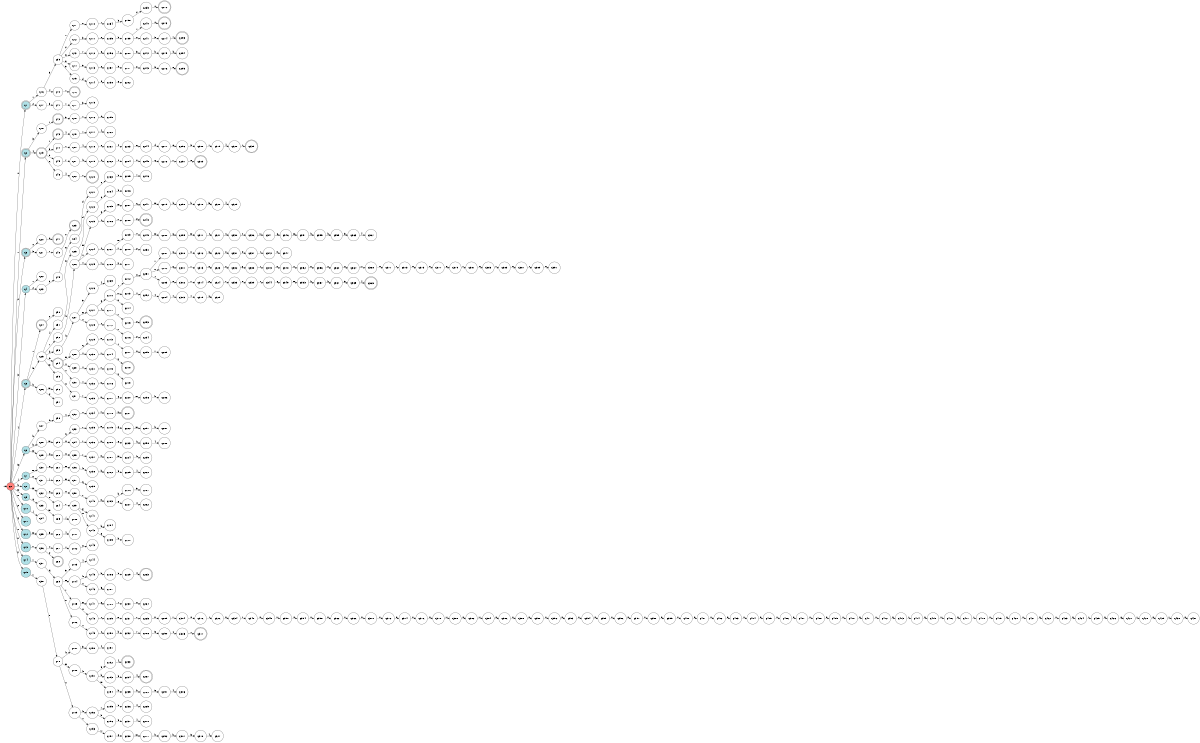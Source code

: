 digraph APTAALF {
__start0 [style = invis, shape = none, label = "", width = 0, height = 0];

rankdir=LR;
size="8,5";

s0 [style="filled", color="black", fillcolor="#ff817b" shape="circle", label="q0"];
s1 [style="rounded,filled", color="black", fillcolor="powderblue" shape="doublecircle", label="q1"];
s2 [style="rounded,filled", color="black", fillcolor="powderblue" shape="doublecircle", label="q2"];
s3 [style="rounded,filled", color="black", fillcolor="powderblue" shape="doublecircle", label="q3"];
s4 [style="filled", color="black", fillcolor="powderblue" shape="circle", label="q4"];
s5 [style="rounded,filled", color="black", fillcolor="powderblue" shape="doublecircle", label="q5"];
s6 [style="filled", color="black", fillcolor="powderblue" shape="circle", label="q6"];
s7 [style="filled", color="black", fillcolor="powderblue" shape="circle", label="q7"];
s8 [style="filled", color="black", fillcolor="powderblue" shape="circle", label="q8"];
s9 [style="filled", color="black", fillcolor="powderblue" shape="circle", label="q9"];
s10 [style="filled", color="black", fillcolor="powderblue" shape="circle", label="q10"];
s11 [style="filled", color="black", fillcolor="powderblue" shape="circle", label="q11"];
s12 [style="filled", color="black", fillcolor="powderblue" shape="circle", label="q12"];
s13 [style="filled", color="black", fillcolor="powderblue" shape="circle", label="q13"];
s14 [style="filled", color="black", fillcolor="powderblue" shape="circle", label="q14"];
s15 [style="filled", color="black", fillcolor="powderblue" shape="circle", label="q15"];
s16 [style="filled", color="black", fillcolor="white" shape="circle", label="q16"];
s17 [style="filled", color="black", fillcolor="white" shape="circle", label="q17"];
s18 [style="filled", color="black", fillcolor="white" shape="circle", label="q18"];
s19 [style="rounded,filled", color="black", fillcolor="white" shape="doublecircle", label="q19"];
s20 [style="filled", color="black", fillcolor="white" shape="circle", label="q20"];
s21 [style="filled", color="black", fillcolor="white" shape="circle", label="q21"];
s22 [style="filled", color="black", fillcolor="white" shape="circle", label="q22"];
s23 [style="filled", color="black", fillcolor="white" shape="circle", label="q23"];
s24 [style="rounded,filled", color="black", fillcolor="white" shape="doublecircle", label="q24"];
s25 [style="filled", color="black", fillcolor="white" shape="circle", label="q25"];
s26 [style="filled", color="black", fillcolor="white" shape="circle", label="q26"];
s27 [style="filled", color="black", fillcolor="white" shape="circle", label="q27"];
s28 [style="filled", color="black", fillcolor="white" shape="circle", label="q28"];
s29 [style="filled", color="black", fillcolor="white" shape="circle", label="q29"];
s30 [style="filled", color="black", fillcolor="white" shape="circle", label="q30"];
s31 [style="filled", color="black", fillcolor="white" shape="circle", label="q31"];
s32 [style="filled", color="black", fillcolor="white" shape="circle", label="q32"];
s33 [style="filled", color="black", fillcolor="white" shape="circle", label="q33"];
s34 [style="filled", color="black", fillcolor="white" shape="circle", label="q34"];
s35 [style="filled", color="black", fillcolor="white" shape="circle", label="q35"];
s36 [style="filled", color="black", fillcolor="white" shape="circle", label="q36"];
s37 [style="filled", color="black", fillcolor="white" shape="circle", label="q37"];
s38 [style="filled", color="black", fillcolor="white" shape="circle", label="q38"];
s39 [style="filled", color="black", fillcolor="white" shape="circle", label="q39"];
s40 [style="filled", color="black", fillcolor="white" shape="circle", label="q40"];
s41 [style="filled", color="black", fillcolor="white" shape="circle", label="q41"];
s42 [style="rounded,filled", color="black", fillcolor="white" shape="doublecircle", label="q42"];
s43 [style="rounded,filled", color="black", fillcolor="white" shape="doublecircle", label="q43"];
s44 [style="filled", color="black", fillcolor="white" shape="circle", label="q44"];
s45 [style="filled", color="black", fillcolor="white" shape="circle", label="q45"];
s46 [style="filled", color="black", fillcolor="white" shape="circle", label="q46"];
s47 [style="rounded,filled", color="black", fillcolor="white" shape="doublecircle", label="q47"];
s48 [style="filled", color="black", fillcolor="white" shape="circle", label="q48"];
s49 [style="filled", color="black", fillcolor="white" shape="circle", label="q49"];
s50 [style="filled", color="black", fillcolor="white" shape="circle", label="q50"];
s51 [style="filled", color="black", fillcolor="white" shape="circle", label="q51"];
s52 [style="filled", color="black", fillcolor="white" shape="circle", label="q52"];
s53 [style="filled", color="black", fillcolor="white" shape="circle", label="q53"];
s54 [style="rounded,filled", color="black", fillcolor="white" shape="doublecircle", label="q54"];
s55 [style="filled", color="black", fillcolor="white" shape="circle", label="q55"];
s56 [style="filled", color="black", fillcolor="white" shape="circle", label="q56"];
s57 [style="filled", color="black", fillcolor="white" shape="circle", label="q57"];
s58 [style="filled", color="black", fillcolor="white" shape="circle", label="q58"];
s59 [style="filled", color="black", fillcolor="white" shape="circle", label="q59"];
s60 [style="filled", color="black", fillcolor="white" shape="circle", label="q60"];
s61 [style="filled", color="black", fillcolor="white" shape="circle", label="q61"];
s62 [style="filled", color="black", fillcolor="white" shape="circle", label="q62"];
s63 [style="filled", color="black", fillcolor="white" shape="circle", label="q63"];
s64 [style="filled", color="black", fillcolor="white" shape="circle", label="q64"];
s65 [style="filled", color="black", fillcolor="white" shape="circle", label="q65"];
s66 [style="filled", color="black", fillcolor="white" shape="circle", label="q66"];
s67 [style="filled", color="black", fillcolor="white" shape="circle", label="q67"];
s68 [style="rounded,filled", color="black", fillcolor="white" shape="doublecircle", label="q68"];
s69 [style="filled", color="black", fillcolor="white" shape="circle", label="q69"];
s70 [style="filled", color="black", fillcolor="white" shape="circle", label="q70"];
s71 [style="filled", color="black", fillcolor="white" shape="circle", label="q71"];
s72 [style="filled", color="black", fillcolor="white" shape="circle", label="q72"];
s73 [style="filled", color="black", fillcolor="white" shape="circle", label="q73"];
s74 [style="filled", color="black", fillcolor="white" shape="circle", label="q74"];
s75 [style="filled", color="black", fillcolor="white" shape="circle", label="q75"];
s76 [style="rounded,filled", color="black", fillcolor="white" shape="doublecircle", label="q76"];
s77 [style="filled", color="black", fillcolor="white" shape="circle", label="q77"];
s78 [style="filled", color="black", fillcolor="white" shape="circle", label="q78"];
s79 [style="filled", color="black", fillcolor="white" shape="circle", label="q79"];
s80 [style="filled", color="black", fillcolor="white" shape="circle", label="q80"];
s81 [style="filled", color="black", fillcolor="white" shape="circle", label="q81"];
s82 [style="filled", color="black", fillcolor="white" shape="circle", label="q82"];
s83 [style="rounded,filled", color="black", fillcolor="white" shape="doublecircle", label="q83"];
s84 [style="filled", color="black", fillcolor="white" shape="circle", label="q84"];
s85 [style="filled", color="black", fillcolor="white" shape="circle", label="q85"];
s86 [style="filled", color="black", fillcolor="white" shape="circle", label="q86"];
s87 [style="filled", color="black", fillcolor="white" shape="circle", label="q87"];
s88 [style="filled", color="black", fillcolor="white" shape="circle", label="q88"];
s89 [style="filled", color="black", fillcolor="white" shape="circle", label="q89"];
s90 [style="filled", color="black", fillcolor="white" shape="circle", label="q90"];
s91 [style="filled", color="black", fillcolor="white" shape="circle", label="q91"];
s92 [style="filled", color="black", fillcolor="white" shape="circle", label="q92"];
s93 [style="filled", color="black", fillcolor="white" shape="circle", label="q93"];
s94 [style="filled", color="black", fillcolor="white" shape="circle", label="q94"];
s95 [style="filled", color="black", fillcolor="white" shape="circle", label="q95"];
s96 [style="filled", color="black", fillcolor="white" shape="circle", label="q96"];
s97 [style="filled", color="black", fillcolor="white" shape="circle", label="q97"];
s98 [style="filled", color="black", fillcolor="white" shape="circle", label="q98"];
s99 [style="filled", color="black", fillcolor="white" shape="circle", label="q99"];
s100 [style="filled", color="black", fillcolor="white" shape="circle", label="q100"];
s101 [style="filled", color="black", fillcolor="white" shape="circle", label="q101"];
s102 [style="filled", color="black", fillcolor="white" shape="circle", label="q102"];
s103 [style="filled", color="black", fillcolor="white" shape="circle", label="q103"];
s104 [style="filled", color="black", fillcolor="white" shape="circle", label="q104"];
s105 [style="filled", color="black", fillcolor="white" shape="circle", label="q105"];
s106 [style="filled", color="black", fillcolor="white" shape="circle", label="q106"];
s107 [style="filled", color="black", fillcolor="white" shape="circle", label="q107"];
s108 [style="filled", color="black", fillcolor="white" shape="circle", label="q108"];
s109 [style="filled", color="black", fillcolor="white" shape="circle", label="q109"];
s110 [style="filled", color="black", fillcolor="white" shape="circle", label="q110"];
s111 [style="filled", color="black", fillcolor="white" shape="circle", label="q111"];
s112 [style="filled", color="black", fillcolor="white" shape="circle", label="q112"];
s113 [style="filled", color="black", fillcolor="white" shape="circle", label="q113"];
s114 [style="filled", color="black", fillcolor="white" shape="circle", label="q114"];
s115 [style="filled", color="black", fillcolor="white" shape="circle", label="q115"];
s116 [style="filled", color="black", fillcolor="white" shape="circle", label="q116"];
s117 [style="filled", color="black", fillcolor="white" shape="circle", label="q117"];
s118 [style="filled", color="black", fillcolor="white" shape="circle", label="q118"];
s119 [style="filled", color="black", fillcolor="white" shape="circle", label="q119"];
s120 [style="rounded,filled", color="black", fillcolor="white" shape="doublecircle", label="q120"];
s121 [style="filled", color="black", fillcolor="white" shape="circle", label="q121"];
s122 [style="filled", color="black", fillcolor="white" shape="circle", label="q122"];
s123 [style="filled", color="black", fillcolor="white" shape="circle", label="q123"];
s124 [style="filled", color="black", fillcolor="white" shape="circle", label="q124"];
s125 [style="filled", color="black", fillcolor="white" shape="circle", label="q125"];
s126 [style="filled", color="black", fillcolor="white" shape="circle", label="q126"];
s127 [style="filled", color="black", fillcolor="white" shape="circle", label="q127"];
s128 [style="filled", color="black", fillcolor="white" shape="circle", label="q128"];
s129 [style="filled", color="black", fillcolor="white" shape="circle", label="q129"];
s130 [style="filled", color="black", fillcolor="white" shape="circle", label="q130"];
s131 [style="filled", color="black", fillcolor="white" shape="circle", label="q131"];
s132 [style="filled", color="black", fillcolor="white" shape="circle", label="q132"];
s133 [style="filled", color="black", fillcolor="white" shape="circle", label="q133"];
s134 [style="filled", color="black", fillcolor="white" shape="circle", label="q134"];
s135 [style="filled", color="black", fillcolor="white" shape="circle", label="q135"];
s136 [style="filled", color="black", fillcolor="white" shape="circle", label="q136"];
s137 [style="filled", color="black", fillcolor="white" shape="circle", label="q137"];
s138 [style="filled", color="black", fillcolor="white" shape="circle", label="q138"];
s139 [style="filled", color="black", fillcolor="white" shape="circle", label="q139"];
s140 [style="filled", color="black", fillcolor="white" shape="circle", label="q140"];
s141 [style="filled", color="black", fillcolor="white" shape="circle", label="q141"];
s142 [style="filled", color="black", fillcolor="white" shape="circle", label="q142"];
s143 [style="filled", color="black", fillcolor="white" shape="circle", label="q143"];
s144 [style="filled", color="black", fillcolor="white" shape="circle", label="q144"];
s145 [style="filled", color="black", fillcolor="white" shape="circle", label="q145"];
s146 [style="filled", color="black", fillcolor="white" shape="circle", label="q146"];
s147 [style="filled", color="black", fillcolor="white" shape="circle", label="q147"];
s148 [style="filled", color="black", fillcolor="white" shape="circle", label="q148"];
s149 [style="filled", color="black", fillcolor="white" shape="circle", label="q149"];
s150 [style="filled", color="black", fillcolor="white" shape="circle", label="q150"];
s151 [style="filled", color="black", fillcolor="white" shape="circle", label="q151"];
s152 [style="filled", color="black", fillcolor="white" shape="circle", label="q152"];
s153 [style="filled", color="black", fillcolor="white" shape="circle", label="q153"];
s154 [style="filled", color="black", fillcolor="white" shape="circle", label="q154"];
s155 [style="filled", color="black", fillcolor="white" shape="circle", label="q155"];
s156 [style="filled", color="black", fillcolor="white" shape="circle", label="q156"];
s157 [style="filled", color="black", fillcolor="white" shape="circle", label="q157"];
s158 [style="filled", color="black", fillcolor="white" shape="circle", label="q158"];
s159 [style="filled", color="black", fillcolor="white" shape="circle", label="q159"];
s160 [style="filled", color="black", fillcolor="white" shape="circle", label="q160"];
s161 [style="filled", color="black", fillcolor="white" shape="circle", label="q161"];
s162 [style="filled", color="black", fillcolor="white" shape="circle", label="q162"];
s163 [style="filled", color="black", fillcolor="white" shape="circle", label="q163"];
s164 [style="filled", color="black", fillcolor="white" shape="circle", label="q164"];
s165 [style="filled", color="black", fillcolor="white" shape="circle", label="q165"];
s166 [style="filled", color="black", fillcolor="white" shape="circle", label="q166"];
s167 [style="filled", color="black", fillcolor="white" shape="circle", label="q167"];
s168 [style="filled", color="black", fillcolor="white" shape="circle", label="q168"];
s169 [style="filled", color="black", fillcolor="white" shape="circle", label="q169"];
s170 [style="filled", color="black", fillcolor="white" shape="circle", label="q170"];
s171 [style="filled", color="black", fillcolor="white" shape="circle", label="q171"];
s172 [style="filled", color="black", fillcolor="white" shape="circle", label="q172"];
s173 [style="filled", color="black", fillcolor="white" shape="circle", label="q173"];
s174 [style="filled", color="black", fillcolor="white" shape="circle", label="q174"];
s175 [style="filled", color="black", fillcolor="white" shape="circle", label="q175"];
s176 [style="filled", color="black", fillcolor="white" shape="circle", label="q176"];
s177 [style="filled", color="black", fillcolor="white" shape="circle", label="q177"];
s178 [style="filled", color="black", fillcolor="white" shape="circle", label="q178"];
s179 [style="filled", color="black", fillcolor="white" shape="circle", label="q179"];
s180 [style="filled", color="black", fillcolor="white" shape="circle", label="q180"];
s181 [style="filled", color="black", fillcolor="white" shape="circle", label="q181"];
s182 [style="filled", color="black", fillcolor="white" shape="circle", label="q182"];
s183 [style="filled", color="black", fillcolor="white" shape="circle", label="q183"];
s184 [style="filled", color="black", fillcolor="white" shape="circle", label="q184"];
s185 [style="filled", color="black", fillcolor="white" shape="circle", label="q185"];
s186 [style="filled", color="black", fillcolor="white" shape="circle", label="q186"];
s187 [style="filled", color="black", fillcolor="white" shape="circle", label="q187"];
s188 [style="filled", color="black", fillcolor="white" shape="circle", label="q188"];
s189 [style="filled", color="black", fillcolor="white" shape="circle", label="q189"];
s190 [style="filled", color="black", fillcolor="white" shape="circle", label="q190"];
s191 [style="filled", color="black", fillcolor="white" shape="circle", label="q191"];
s192 [style="filled", color="black", fillcolor="white" shape="circle", label="q192"];
s193 [style="filled", color="black", fillcolor="white" shape="circle", label="q193"];
s194 [style="filled", color="black", fillcolor="white" shape="circle", label="q194"];
s195 [style="filled", color="black", fillcolor="white" shape="circle", label="q195"];
s196 [style="filled", color="black", fillcolor="white" shape="circle", label="q196"];
s197 [style="filled", color="black", fillcolor="white" shape="circle", label="q197"];
s198 [style="filled", color="black", fillcolor="white" shape="circle", label="q198"];
s199 [style="filled", color="black", fillcolor="white" shape="circle", label="q199"];
s200 [style="filled", color="black", fillcolor="white" shape="circle", label="q200"];
s201 [style="filled", color="black", fillcolor="white" shape="circle", label="q201"];
s202 [style="filled", color="black", fillcolor="white" shape="circle", label="q202"];
s203 [style="filled", color="black", fillcolor="white" shape="circle", label="q203"];
s204 [style="filled", color="black", fillcolor="white" shape="circle", label="q204"];
s205 [style="filled", color="black", fillcolor="white" shape="circle", label="q205"];
s206 [style="filled", color="black", fillcolor="white" shape="circle", label="q206"];
s207 [style="filled", color="black", fillcolor="white" shape="circle", label="q207"];
s208 [style="filled", color="black", fillcolor="white" shape="circle", label="q208"];
s209 [style="filled", color="black", fillcolor="white" shape="circle", label="q209"];
s210 [style="filled", color="black", fillcolor="white" shape="circle", label="q210"];
s211 [style="filled", color="black", fillcolor="white" shape="circle", label="q211"];
s212 [style="filled", color="black", fillcolor="white" shape="circle", label="q212"];
s213 [style="filled", color="black", fillcolor="white" shape="circle", label="q213"];
s214 [style="filled", color="black", fillcolor="white" shape="circle", label="q214"];
s215 [style="filled", color="black", fillcolor="white" shape="circle", label="q215"];
s216 [style="filled", color="black", fillcolor="white" shape="circle", label="q216"];
s217 [style="filled", color="black", fillcolor="white" shape="circle", label="q217"];
s218 [style="rounded,filled", color="black", fillcolor="white" shape="doublecircle", label="q218"];
s219 [style="filled", color="black", fillcolor="white" shape="circle", label="q219"];
s220 [style="filled", color="black", fillcolor="white" shape="circle", label="q220"];
s221 [style="rounded,filled", color="black", fillcolor="white" shape="doublecircle", label="q221"];
s222 [style="filled", color="black", fillcolor="white" shape="circle", label="q222"];
s223 [style="filled", color="black", fillcolor="white" shape="circle", label="q223"];
s224 [style="filled", color="black", fillcolor="white" shape="circle", label="q224"];
s225 [style="filled", color="black", fillcolor="white" shape="circle", label="q225"];
s226 [style="filled", color="black", fillcolor="white" shape="circle", label="q226"];
s227 [style="filled", color="black", fillcolor="white" shape="circle", label="q227"];
s228 [style="filled", color="black", fillcolor="white" shape="circle", label="q228"];
s229 [style="filled", color="black", fillcolor="white" shape="circle", label="q229"];
s230 [style="filled", color="black", fillcolor="white" shape="circle", label="q230"];
s231 [style="filled", color="black", fillcolor="white" shape="circle", label="q231"];
s232 [style="filled", color="black", fillcolor="white" shape="circle", label="q232"];
s233 [style="rounded,filled", color="black", fillcolor="white" shape="doublecircle", label="q233"];
s234 [style="filled", color="black", fillcolor="white" shape="circle", label="q234"];
s235 [style="filled", color="black", fillcolor="white" shape="circle", label="q235"];
s236 [style="filled", color="black", fillcolor="white" shape="circle", label="q236"];
s237 [style="filled", color="black", fillcolor="white" shape="circle", label="q237"];
s238 [style="filled", color="black", fillcolor="white" shape="circle", label="q238"];
s239 [style="filled", color="black", fillcolor="white" shape="circle", label="q239"];
s240 [style="filled", color="black", fillcolor="white" shape="circle", label="q240"];
s241 [style="filled", color="black", fillcolor="white" shape="circle", label="q241"];
s242 [style="filled", color="black", fillcolor="white" shape="circle", label="q242"];
s243 [style="filled", color="black", fillcolor="white" shape="circle", label="q243"];
s244 [style="filled", color="black", fillcolor="white" shape="circle", label="q244"];
s245 [style="filled", color="black", fillcolor="white" shape="circle", label="q245"];
s246 [style="filled", color="black", fillcolor="white" shape="circle", label="q246"];
s247 [style="filled", color="black", fillcolor="white" shape="circle", label="q247"];
s248 [style="rounded,filled", color="black", fillcolor="white" shape="doublecircle", label="q248"];
s249 [style="filled", color="black", fillcolor="white" shape="circle", label="q249"];
s250 [style="filled", color="black", fillcolor="white" shape="circle", label="q250"];
s251 [style="filled", color="black", fillcolor="white" shape="circle", label="q251"];
s252 [style="filled", color="black", fillcolor="white" shape="circle", label="q252"];
s253 [style="rounded,filled", color="black", fillcolor="white" shape="doublecircle", label="q253"];
s254 [style="filled", color="black", fillcolor="white" shape="circle", label="q254"];
s255 [style="filled", color="black", fillcolor="white" shape="circle", label="q255"];
s256 [style="filled", color="black", fillcolor="white" shape="circle", label="q256"];
s257 [style="filled", color="black", fillcolor="white" shape="circle", label="q257"];
s258 [style="filled", color="black", fillcolor="white" shape="circle", label="q258"];
s259 [style="filled", color="black", fillcolor="white" shape="circle", label="q259"];
s260 [style="filled", color="black", fillcolor="white" shape="circle", label="q260"];
s261 [style="filled", color="black", fillcolor="white" shape="circle", label="q261"];
s262 [style="filled", color="black", fillcolor="white" shape="circle", label="q262"];
s263 [style="rounded,filled", color="black", fillcolor="white" shape="doublecircle", label="q263"];
s264 [style="filled", color="black", fillcolor="white" shape="circle", label="q264"];
s265 [style="filled", color="black", fillcolor="white" shape="circle", label="q265"];
s266 [style="filled", color="black", fillcolor="white" shape="circle", label="q266"];
s267 [style="rounded,filled", color="black", fillcolor="white" shape="doublecircle", label="q267"];
s268 [style="filled", color="black", fillcolor="white" shape="circle", label="q268"];
s269 [style="filled", color="black", fillcolor="white" shape="circle", label="q269"];
s270 [style="filled", color="black", fillcolor="white" shape="circle", label="q270"];
s271 [style="filled", color="black", fillcolor="white" shape="circle", label="q271"];
s272 [style="rounded,filled", color="black", fillcolor="white" shape="doublecircle", label="q272"];
s273 [style="rounded,filled", color="black", fillcolor="white" shape="doublecircle", label="q273"];
s274 [style="filled", color="black", fillcolor="white" shape="circle", label="q274"];
s275 [style="filled", color="black", fillcolor="white" shape="circle", label="q275"];
s276 [style="filled", color="black", fillcolor="white" shape="circle", label="q276"];
s277 [style="filled", color="black", fillcolor="white" shape="circle", label="q277"];
s278 [style="filled", color="black", fillcolor="white" shape="circle", label="q278"];
s279 [style="filled", color="black", fillcolor="white" shape="circle", label="q279"];
s280 [style="filled", color="black", fillcolor="white" shape="circle", label="q280"];
s281 [style="filled", color="black", fillcolor="white" shape="circle", label="q281"];
s282 [style="filled", color="black", fillcolor="white" shape="circle", label="q282"];
s283 [style="filled", color="black", fillcolor="white" shape="circle", label="q283"];
s284 [style="filled", color="black", fillcolor="white" shape="circle", label="q284"];
s285 [style="filled", color="black", fillcolor="white" shape="circle", label="q285"];
s286 [style="filled", color="black", fillcolor="white" shape="circle", label="q286"];
s287 [style="filled", color="black", fillcolor="white" shape="circle", label="q287"];
s288 [style="filled", color="black", fillcolor="white" shape="circle", label="q288"];
s289 [style="filled", color="black", fillcolor="white" shape="circle", label="q289"];
s290 [style="filled", color="black", fillcolor="white" shape="circle", label="q290"];
s291 [style="filled", color="black", fillcolor="white" shape="circle", label="q291"];
s292 [style="filled", color="black", fillcolor="white" shape="circle", label="q292"];
s293 [style="rounded,filled", color="black", fillcolor="white" shape="doublecircle", label="q293"];
s294 [style="filled", color="black", fillcolor="white" shape="circle", label="q294"];
s295 [style="rounded,filled", color="black", fillcolor="white" shape="doublecircle", label="q295"];
s296 [style="filled", color="black", fillcolor="white" shape="circle", label="q296"];
s297 [style="filled", color="black", fillcolor="white" shape="circle", label="q297"];
s298 [style="filled", color="black", fillcolor="white" shape="circle", label="q298"];
s299 [style="filled", color="black", fillcolor="white" shape="circle", label="q299"];
s300 [style="filled", color="black", fillcolor="white" shape="circle", label="q300"];
s301 [style="filled", color="black", fillcolor="white" shape="circle", label="q301"];
s302 [style="filled", color="black", fillcolor="white" shape="circle", label="q302"];
s303 [style="filled", color="black", fillcolor="white" shape="circle", label="q303"];
s304 [style="filled", color="black", fillcolor="white" shape="circle", label="q304"];
s305 [style="filled", color="black", fillcolor="white" shape="circle", label="q305"];
s306 [style="filled", color="black", fillcolor="white" shape="circle", label="q306"];
s307 [style="filled", color="black", fillcolor="white" shape="circle", label="q307"];
s308 [style="filled", color="black", fillcolor="white" shape="circle", label="q308"];
s309 [style="rounded,filled", color="black", fillcolor="white" shape="doublecircle", label="q309"];
s310 [style="filled", color="black", fillcolor="white" shape="circle", label="q310"];
s311 [style="filled", color="black", fillcolor="white" shape="circle", label="q311"];
s312 [style="filled", color="black", fillcolor="white" shape="circle", label="q312"];
s313 [style="filled", color="black", fillcolor="white" shape="circle", label="q313"];
s314 [style="filled", color="black", fillcolor="white" shape="circle", label="q314"];
s315 [style="filled", color="black", fillcolor="white" shape="circle", label="q315"];
s316 [style="filled", color="black", fillcolor="white" shape="circle", label="q316"];
s317 [style="rounded,filled", color="black", fillcolor="white" shape="doublecircle", label="q317"];
s318 [style="filled", color="black", fillcolor="white" shape="circle", label="q318"];
s319 [style="filled", color="black", fillcolor="white" shape="circle", label="q319"];
s320 [style="filled", color="black", fillcolor="white" shape="circle", label="q320"];
s321 [style="filled", color="black", fillcolor="white" shape="circle", label="q321"];
s322 [style="filled", color="black", fillcolor="white" shape="circle", label="q322"];
s323 [style="filled", color="black", fillcolor="white" shape="circle", label="q323"];
s324 [style="filled", color="black", fillcolor="white" shape="circle", label="q324"];
s325 [style="filled", color="black", fillcolor="white" shape="circle", label="q325"];
s326 [style="filled", color="black", fillcolor="white" shape="circle", label="q326"];
s327 [style="filled", color="black", fillcolor="white" shape="circle", label="q327"];
s328 [style="filled", color="black", fillcolor="white" shape="circle", label="q328"];
s329 [style="filled", color="black", fillcolor="white" shape="circle", label="q329"];
s330 [style="filled", color="black", fillcolor="white" shape="circle", label="q330"];
s331 [style="filled", color="black", fillcolor="white" shape="circle", label="q331"];
s332 [style="filled", color="black", fillcolor="white" shape="circle", label="q332"];
s333 [style="filled", color="black", fillcolor="white" shape="circle", label="q333"];
s334 [style="filled", color="black", fillcolor="white" shape="circle", label="q334"];
s335 [style="rounded,filled", color="black", fillcolor="white" shape="doublecircle", label="q335"];
s336 [style="filled", color="black", fillcolor="white" shape="circle", label="q336"];
s337 [style="filled", color="black", fillcolor="white" shape="circle", label="q337"];
s338 [style="filled", color="black", fillcolor="white" shape="circle", label="q338"];
s339 [style="filled", color="black", fillcolor="white" shape="circle", label="q339"];
s340 [style="filled", color="black", fillcolor="white" shape="circle", label="q340"];
s341 [style="filled", color="black", fillcolor="white" shape="circle", label="q341"];
s342 [style="filled", color="black", fillcolor="white" shape="circle", label="q342"];
s343 [style="filled", color="black", fillcolor="white" shape="circle", label="q343"];
s344 [style="filled", color="black", fillcolor="white" shape="circle", label="q344"];
s345 [style="filled", color="black", fillcolor="white" shape="circle", label="q345"];
s346 [style="filled", color="black", fillcolor="white" shape="circle", label="q346"];
s347 [style="filled", color="black", fillcolor="white" shape="circle", label="q347"];
s348 [style="filled", color="black", fillcolor="white" shape="circle", label="q348"];
s349 [style="filled", color="black", fillcolor="white" shape="circle", label="q349"];
s350 [style="filled", color="black", fillcolor="white" shape="circle", label="q350"];
s351 [style="filled", color="black", fillcolor="white" shape="circle", label="q351"];
s352 [style="filled", color="black", fillcolor="white" shape="circle", label="q352"];
s353 [style="filled", color="black", fillcolor="white" shape="circle", label="q353"];
s354 [style="filled", color="black", fillcolor="white" shape="circle", label="q354"];
s355 [style="filled", color="black", fillcolor="white" shape="circle", label="q355"];
s356 [style="filled", color="black", fillcolor="white" shape="circle", label="q356"];
s357 [style="filled", color="black", fillcolor="white" shape="circle", label="q357"];
s358 [style="filled", color="black", fillcolor="white" shape="circle", label="q358"];
s359 [style="filled", color="black", fillcolor="white" shape="circle", label="q359"];
s360 [style="filled", color="black", fillcolor="white" shape="circle", label="q360"];
s361 [style="filled", color="black", fillcolor="white" shape="circle", label="q361"];
s362 [style="filled", color="black", fillcolor="white" shape="circle", label="q362"];
s363 [style="filled", color="black", fillcolor="white" shape="circle", label="q363"];
s364 [style="filled", color="black", fillcolor="white" shape="circle", label="q364"];
s365 [style="filled", color="black", fillcolor="white" shape="circle", label="q365"];
s366 [style="filled", color="black", fillcolor="white" shape="circle", label="q366"];
s367 [style="filled", color="black", fillcolor="white" shape="circle", label="q367"];
s368 [style="filled", color="black", fillcolor="white" shape="circle", label="q368"];
s369 [style="rounded,filled", color="black", fillcolor="white" shape="doublecircle", label="q369"];
s370 [style="filled", color="black", fillcolor="white" shape="circle", label="q370"];
s371 [style="filled", color="black", fillcolor="white" shape="circle", label="q371"];
s372 [style="filled", color="black", fillcolor="white" shape="circle", label="q372"];
s373 [style="filled", color="black", fillcolor="white" shape="circle", label="q373"];
s374 [style="filled", color="black", fillcolor="white" shape="circle", label="q374"];
s375 [style="filled", color="black", fillcolor="white" shape="circle", label="q375"];
s376 [style="filled", color="black", fillcolor="white" shape="circle", label="q376"];
s377 [style="filled", color="black", fillcolor="white" shape="circle", label="q377"];
s378 [style="filled", color="black", fillcolor="white" shape="circle", label="q378"];
s379 [style="filled", color="black", fillcolor="white" shape="circle", label="q379"];
s380 [style="filled", color="black", fillcolor="white" shape="circle", label="q380"];
s381 [style="filled", color="black", fillcolor="white" shape="circle", label="q381"];
s382 [style="filled", color="black", fillcolor="white" shape="circle", label="q382"];
s383 [style="filled", color="black", fillcolor="white" shape="circle", label="q383"];
s384 [style="filled", color="black", fillcolor="white" shape="circle", label="q384"];
s385 [style="filled", color="black", fillcolor="white" shape="circle", label="q385"];
s386 [style="filled", color="black", fillcolor="white" shape="circle", label="q386"];
s387 [style="filled", color="black", fillcolor="white" shape="circle", label="q387"];
s388 [style="filled", color="black", fillcolor="white" shape="circle", label="q388"];
s389 [style="filled", color="black", fillcolor="white" shape="circle", label="q389"];
s390 [style="filled", color="black", fillcolor="white" shape="circle", label="q390"];
s391 [style="filled", color="black", fillcolor="white" shape="circle", label="q391"];
s392 [style="filled", color="black", fillcolor="white" shape="circle", label="q392"];
s393 [style="filled", color="black", fillcolor="white" shape="circle", label="q393"];
s394 [style="filled", color="black", fillcolor="white" shape="circle", label="q394"];
s395 [style="filled", color="black", fillcolor="white" shape="circle", label="q395"];
s396 [style="filled", color="black", fillcolor="white" shape="circle", label="q396"];
s397 [style="filled", color="black", fillcolor="white" shape="circle", label="q397"];
s398 [style="filled", color="black", fillcolor="white" shape="circle", label="q398"];
s399 [style="filled", color="black", fillcolor="white" shape="circle", label="q399"];
s400 [style="filled", color="black", fillcolor="white" shape="circle", label="q400"];
s401 [style="filled", color="black", fillcolor="white" shape="circle", label="q401"];
s402 [style="filled", color="black", fillcolor="white" shape="circle", label="q402"];
s403 [style="filled", color="black", fillcolor="white" shape="circle", label="q403"];
s404 [style="filled", color="black", fillcolor="white" shape="circle", label="q404"];
s405 [style="filled", color="black", fillcolor="white" shape="circle", label="q405"];
s406 [style="filled", color="black", fillcolor="white" shape="circle", label="q406"];
s407 [style="filled", color="black", fillcolor="white" shape="circle", label="q407"];
s408 [style="filled", color="black", fillcolor="white" shape="circle", label="q408"];
s409 [style="filled", color="black", fillcolor="white" shape="circle", label="q409"];
s410 [style="filled", color="black", fillcolor="white" shape="circle", label="q410"];
s411 [style="filled", color="black", fillcolor="white" shape="circle", label="q411"];
s412 [style="filled", color="black", fillcolor="white" shape="circle", label="q412"];
s413 [style="filled", color="black", fillcolor="white" shape="circle", label="q413"];
s414 [style="filled", color="black", fillcolor="white" shape="circle", label="q414"];
s415 [style="filled", color="black", fillcolor="white" shape="circle", label="q415"];
s416 [style="filled", color="black", fillcolor="white" shape="circle", label="q416"];
s417 [style="filled", color="black", fillcolor="white" shape="circle", label="q417"];
s418 [style="filled", color="black", fillcolor="white" shape="circle", label="q418"];
s419 [style="filled", color="black", fillcolor="white" shape="circle", label="q419"];
s420 [style="filled", color="black", fillcolor="white" shape="circle", label="q420"];
s421 [style="filled", color="black", fillcolor="white" shape="circle", label="q421"];
s422 [style="filled", color="black", fillcolor="white" shape="circle", label="q422"];
s423 [style="filled", color="black", fillcolor="white" shape="circle", label="q423"];
s424 [style="filled", color="black", fillcolor="white" shape="circle", label="q424"];
s425 [style="filled", color="black", fillcolor="white" shape="circle", label="q425"];
s426 [style="filled", color="black", fillcolor="white" shape="circle", label="q426"];
s427 [style="filled", color="black", fillcolor="white" shape="circle", label="q427"];
s428 [style="filled", color="black", fillcolor="white" shape="circle", label="q428"];
s429 [style="filled", color="black", fillcolor="white" shape="circle", label="q429"];
s430 [style="filled", color="black", fillcolor="white" shape="circle", label="q430"];
s431 [style="filled", color="black", fillcolor="white" shape="circle", label="q431"];
subgraph cluster_main { 
	graph [pad=".75", ranksep="0.15", nodesep="0.15"];
	 style=invis; 
	__start0 -> s0 [penwidth=2];
}
s0 -> s1 [label="0"];
s0 -> s2 [label="1"];
s0 -> s3 [label="2"];
s0 -> s4 [label="3"];
s0 -> s5 [label="4"];
s0 -> s6 [label="5"];
s0 -> s7 [label="j"];
s0 -> s8 [label="k"];
s0 -> s9 [label="m"];
s0 -> s10 [label="n"];
s0 -> s11 [label="p"];
s0 -> s12 [label="q"];
s0 -> s13 [label="u"];
s0 -> s14 [label="x"];
s0 -> s15 [label="y"];
s1 -> s16 [label="1"];
s1 -> s17 [label="2"];
s2 -> s18 [label="3"];
s2 -> s19 [label="4"];
s3 -> s20 [label="0"];
s3 -> s21 [label="3"];
s4 -> s22 [label="1"];
s4 -> s23 [label="2"];
s5 -> s24 [label="1"];
s5 -> s25 [label="5"];
s5 -> s26 [label="k"];
s6 -> s27 [label="h"];
s6 -> s28 [label="k"];
s6 -> s29 [label="m"];
s7 -> s30 [label="m"];
s7 -> s31 [label="n"];
s8 -> s32 [label="m"];
s9 -> s33 [label="q"];
s10 -> s34 [label="j"];
s12 -> s35 [label="m"];
s13 -> s36 [label="v"];
s14 -> s37 [label="r"];
s15 -> s38 [label="v"];
s16 -> s39 [label="3"];
s16 -> s40 [label="4"];
s17 -> s41 [label="3"];
s18 -> s42 [label="1"];
s19 -> s43 [label="1"];
s19 -> s44 [label="3"];
s19 -> s45 [label="5"];
s19 -> s46 [label="6"];
s20 -> s47 [label="2"];
s21 -> s48 [label="1"];
s23 -> s49 [label="3"];
s24 -> s50 [label="0"];
s25 -> s51 [label="4"];
s25 -> s52 [label="7"];
s25 -> s53 [label="h"];
s25 -> s54 [label="k"];
s25 -> s55 [label="m"];
s26 -> s56 [label="m"];
s26 -> s57 [label="y"];
s27 -> s58 [label="k"];
s28 -> s59 [label="m"];
s29 -> s60 [label="q"];
s30 -> s61 [label="q"];
s31 -> s62 [label="j"];
s32 -> s63 [label="q"];
s32 -> s64 [label="x"];
s33 -> s65 [label="m"];
s35 -> s66 [label="5"];
s36 -> s67 [label="u"];
s36 -> s68 [label="y"];
s37 -> s69 [label="q"];
s38 -> s70 [label="t"];
s39 -> s71 [label="1"];
s39 -> s72 [label="2"];
s39 -> s73 [label="6"];
s39 -> s74 [label="8"];
s39 -> s75 [label="9"];
s40 -> s76 [label="1"];
s41 -> s77 [label="1"];
s42 -> s78 [label="3"];
s43 -> s79 [label="4"];
s44 -> s80 [label="1"];
s45 -> s81 [label="7"];
s46 -> s82 [label="4"];
s48 -> s83 [label="0"];
s49 -> s84 [label="6"];
s51 -> s85 [label="6"];
s52 -> s86 [label="k"];
s53 -> s87 [label="k"];
s54 -> s88 [label="m"];
s54 -> s89 [label="s"];
s54 -> s90 [label="t"];
s55 -> s91 [label="x"];
s58 -> s92 [label="s"];
s59 -> s93 [label="q"];
s59 -> s94 [label="x"];
s60 -> s95 [label="x"];
s61 -> s96 [label="m"];
s62 -> s97 [label="m"];
s63 -> s98 [label="x"];
s64 -> s99 [label="r"];
s65 -> s100 [label="j"];
s66 -> s101 [label="4"];
s67 -> s102 [label="v"];
s69 -> s103 [label="5"];
s69 -> s104 [label="m"];
s69 -> s105 [label="r"];
s69 -> s106 [label="w"];
s70 -> s107 [label="k"];
s70 -> s108 [label="m"];
s70 -> s109 [label="s"];
s71 -> s110 [label="0"];
s72 -> s111 [label="3"];
s73 -> s112 [label="7"];
s74 -> s113 [label="9"];
s75 -> s114 [label="d"];
s77 -> s115 [label="3"];
s78 -> s116 [label="1"];
s79 -> s117 [label="1"];
s80 -> s118 [label="4"];
s81 -> s119 [label="k"];
s82 -> s120 [label="1"];
s84 -> s121 [label="d"];
s85 -> s122 [label="d"];
s86 -> s123 [label="m"];
s86 -> s124 [label="s"];
s86 -> s125 [label="t"];
s87 -> s126 [label="5"];
s87 -> s127 [label="m"];
s87 -> s128 [label="s"];
s88 -> s129 [label="q"];
s88 -> s130 [label="t"];
s89 -> s131 [label="t"];
s90 -> s132 [label="v"];
s91 -> s133 [label="r"];
s92 -> s134 [label="t"];
s93 -> s135 [label="r"];
s94 -> s136 [label="r"];
s95 -> s137 [label="r"];
s96 -> s138 [label="k"];
s97 -> s139 [label="q"];
s98 -> s140 [label="r"];
s99 -> s141 [label="p"];
s99 -> s142 [label="x"];
s102 -> s143 [label="y"];
s103 -> s144 [label="4"];
s104 -> s145 [label="k"];
s104 -> s146 [label="s"];
s105 -> s147 [label="m"];
s105 -> s148 [label="x"];
s106 -> s149 [label="t"];
s107 -> s150 [label="5"];
s108 -> s151 [label="k"];
s109 -> s152 [label="k"];
s109 -> s153 [label="t"];
s110 -> s154 [label="1"];
s111 -> s155 [label="2"];
s112 -> s156 [label="e"];
s113 -> s157 [label="c"];
s114 -> s158 [label="f"];
s116 -> s159 [label="0"];
s117 -> s160 [label="4"];
s118 -> s161 [label="6"];
s119 -> s162 [label="s"];
s121 -> s163 [label="6"];
s122 -> s164 [label="6"];
s123 -> s165 [label="q"];
s123 -> s166 [label="t"];
s124 -> s167 [label="t"];
s125 -> s168 [label="v"];
s126 -> s169 [label="4"];
s127 -> s170 [label="q"];
s127 -> s171 [label="t"];
s128 -> s172 [label="t"];
s129 -> s173 [label="x"];
s130 -> s174 [label="v"];
s131 -> s175 [label="v"];
s132 -> s176 [label="y"];
s133 -> s177 [label="x"];
s134 -> s178 [label="v"];
s135 -> s179 [label="x"];
s136 -> s180 [label="x"];
s137 -> s181 [label="x"];
s138 -> s182 [label="h"];
s140 -> s183 [label="x"];
s142 -> s184 [label="h"];
s142 -> s185 [label="q"];
s145 -> s186 [label="h"];
s146 -> s187 [label="5"];
s147 -> s188 [label="q"];
s148 -> s189 [label="r"];
s149 -> s190 [label="s"];
s150 -> s191 [label="4"];
s151 -> s192 [label="5"];
s151 -> s193 [label="h"];
s151 -> s194 [label="m"];
s152 -> s195 [label="7"];
s152 -> s196 [label="h"];
s153 -> s197 [label="w"];
s154 -> s198 [label="3"];
s155 -> s199 [label="3"];
s156 -> s200 [label="7"];
s157 -> s201 [label="9"];
s158 -> s202 [label="g"];
s161 -> s203 [label="4"];
s162 -> s204 [label="t"];
s163 -> s205 [label="3"];
s164 -> s206 [label="3"];
s165 -> s207 [label="m"];
s166 -> s208 [label="v"];
s167 -> s209 [label="m"];
s167 -> s210 [label="v"];
s168 -> s211 [label="y"];
s170 -> s212 [label="r"];
s170 -> s213 [label="w"];
s170 -> s214 [label="x"];
s171 -> s215 [label="v"];
s172 -> s216 [label="v"];
s173 -> s217 [label="r"];
s174 -> s218 [label="y"];
s175 -> s219 [label="y"];
s177 -> s220 [label="q"];
s178 -> s221 [label="y"];
s179 -> s222 [label="q"];
s180 -> s223 [label="q"];
s181 -> s224 [label="m"];
s182 -> s225 [label="5"];
s183 -> s226 [label="k"];
s183 -> s227 [label="q"];
s185 -> s228 [label="h"];
s186 -> s229 [label="5"];
s188 -> s230 [label="r"];
s189 -> s231 [label="x"];
s190 -> s232 [label="k"];
s192 -> s233 [label="4"];
s193 -> s234 [label="5"];
s194 -> s235 [label="k"];
s195 -> s236 [label="5"];
s196 -> s237 [label="5"];
s197 -> s238 [label="q"];
s198 -> s239 [label="2"];
s199 -> s240 [label="1"];
s199 -> s241 [label="2"];
s200 -> s242 [label="5"];
s201 -> s243 [label="8"];
s203 -> s244 [label="6"];
s204 -> s245 [label="w"];
s205 -> s246 [label="1"];
s207 -> s247 [label="q"];
s208 -> s248 [label="y"];
s209 -> s249 [label="t"];
s210 -> s250 [label="y"];
s212 -> s251 [label="x"];
s213 -> s252 [label="t"];
s215 -> s253 [label="y"];
s216 -> s254 [label="y"];
s217 -> s255 [label="x"];
s220 -> s256 [label="m"];
s222 -> s257 [label="m"];
s223 -> s258 [label="k"];
s224 -> s259 [label="k"];
s225 -> s260 [label="4"];
s226 -> s261 [label="5"];
s227 -> s262 [label="4"];
s229 -> s263 [label="4"];
s230 -> s264 [label="x"];
s231 -> s265 [label="r"];
s232 -> s266 [label="7"];
s234 -> s267 [label="4"];
s235 -> s268 [label="h"];
s236 -> s269 [label="4"];
s237 -> s270 [label="4"];
s238 -> s271 [label="m"];
s239 -> s272 [label="0"];
s240 -> s273 [label="0"];
s241 -> s274 [label="3"];
s242 -> s275 [label="h"];
s243 -> s276 [label="9"];
s244 -> s277 [label="d"];
s245 -> s278 [label="q"];
s247 -> s279 [label="m"];
s249 -> s280 [label="m"];
s251 -> s281 [label="r"];
s251 -> s282 [label="w"];
s251 -> s283 [label="z"];
s252 -> s284 [label="s"];
s255 -> s285 [label="r"];
s256 -> s286 [label="k"];
s257 -> s287 [label="k"];
s258 -> s288 [label="4"];
s265 -> s289 [label="x"];
s266 -> s290 [label="5"];
s268 -> s291 [label="5"];
s271 -> s292 [label="k"];
s274 -> s293 [label="1"];
s275 -> s294 [label="k"];
s276 -> s295 [label="8"];
s277 -> s296 [label="6"];
s278 -> s297 [label="r"];
s279 -> s298 [label="k"];
s280 -> s299 [label="q"];
s281 -> s300 [label="q"];
s282 -> s301 [label="q"];
s283 -> s302 [label="x"];
s284 -> s303 [label="t"];
s289 -> s304 [label="r"];
s290 -> s305 [label="4"];
s291 -> s306 [label="4"];
s292 -> s307 [label="h"];
s296 -> s308 [label="3"];
s297 -> s309 [label="x"];
s298 -> s310 [label="h"];
s299 -> s311 [label="m"];
s300 -> s312 [label="w"];
s301 -> s313 [label="r"];
s302 -> s314 [label="r"];
s303 -> s315 [label="v"];
s304 -> s316 [label="x"];
s305 -> s317 [label="1"];
s307 -> s318 [label="5"];
s308 -> s319 [label="1"];
s310 -> s320 [label="5"];
s311 -> s321 [label="t"];
s312 -> s322 [label="q"];
s313 -> s323 [label="x"];
s314 -> s324 [label="p"];
s315 -> s325 [label="y"];
s316 -> s326 [label="r"];
s318 -> s327 [label="4"];
s319 -> s328 [label="4"];
s320 -> s329 [label="4"];
s321 -> s330 [label="s"];
s322 -> s331 [label="w"];
s323 -> s332 [label="w"];
s324 -> s333 [label="r"];
s326 -> s334 [label="x"];
s328 -> s335 [label="1"];
s330 -> s336 [label="t"];
s331 -> s337 [label="x"];
s332 -> s338 [label="q"];
s333 -> s339 [label="x"];
s334 -> s340 [label="r"];
s336 -> s341 [label="w"];
s337 -> s342 [label="r"];
s338 -> s343 [label="r"];
s339 -> s344 [label="r"];
s340 -> s345 [label="x"];
s341 -> s346 [label="q"];
s342 -> s347 [label="x"];
s343 -> s348 [label="x"];
s344 -> s349 [label="q"];
s345 -> s350 [label="w"];
s346 -> s351 [label="m"];
s348 -> s352 [label="w"];
s349 -> s353 [label="m"];
s350 -> s354 [label="x"];
s351 -> s355 [label="k"];
s352 -> s356 [label="x"];
s353 -> s357 [label="k"];
s354 -> s358 [label="w"];
s355 -> s359 [label="h"];
s356 -> s360 [label="w"];
s357 -> s361 [label="h"];
s358 -> s362 [label="x"];
s359 -> s363 [label="5"];
s360 -> s364 [label="x"];
s361 -> s365 [label="5"];
s362 -> s366 [label="w"];
s363 -> s367 [label="4"];
s364 -> s368 [label="w"];
s365 -> s369 [label="4"];
s366 -> s370 [label="x"];
s368 -> s371 [label="x"];
s370 -> s372 [label="w"];
s371 -> s373 [label="r"];
s372 -> s374 [label="x"];
s373 -> s375 [label="x"];
s374 -> s376 [label="w"];
s375 -> s377 [label="w"];
s376 -> s378 [label="x"];
s377 -> s379 [label="q"];
s378 -> s380 [label="w"];
s379 -> s381 [label="r"];
s380 -> s382 [label="x"];
s381 -> s383 [label="x"];
s382 -> s384 [label="w"];
s383 -> s385 [label="r"];
s384 -> s386 [label="x"];
s385 -> s387 [label="x"];
s386 -> s388 [label="w"];
s387 -> s389 [label="r"];
s388 -> s390 [label="x"];
s389 -> s391 [label="x"];
s390 -> s392 [label="w"];
s392 -> s393 [label="x"];
s393 -> s394 [label="w"];
s394 -> s395 [label="x"];
s395 -> s396 [label="w"];
s396 -> s397 [label="x"];
s397 -> s398 [label="w"];
s398 -> s399 [label="x"];
s399 -> s400 [label="w"];
s400 -> s401 [label="x"];
s401 -> s402 [label="w"];
s402 -> s403 [label="x"];
s403 -> s404 [label="w"];
s404 -> s405 [label="x"];
s405 -> s406 [label="w"];
s406 -> s407 [label="x"];
s407 -> s408 [label="w"];
s408 -> s409 [label="x"];
s409 -> s410 [label="w"];
s410 -> s411 [label="x"];
s411 -> s412 [label="w"];
s412 -> s413 [label="x"];
s413 -> s414 [label="r"];
s414 -> s415 [label="x"];
s415 -> s416 [label="w"];
s416 -> s417 [label="x"];
s417 -> s418 [label="r"];
s418 -> s419 [label="w"];
s419 -> s420 [label="x"];
s420 -> s421 [label="w"];
s421 -> s422 [label="x"];
s422 -> s423 [label="w"];
s423 -> s424 [label="x"];
s424 -> s425 [label="r"];
s425 -> s426 [label="x"];
s426 -> s427 [label="q"];
s427 -> s428 [label="r"];
s428 -> s429 [label="x"];
s429 -> s430 [label="r"];
s430 -> s431 [label="x"];

}